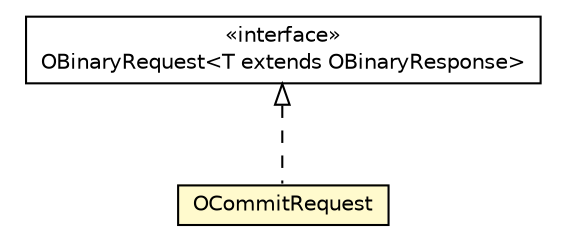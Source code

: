 #!/usr/local/bin/dot
#
# Class diagram 
# Generated by UMLGraph version R5_6-24-gf6e263 (http://www.umlgraph.org/)
#

digraph G {
	edge [fontname="Helvetica",fontsize=10,labelfontname="Helvetica",labelfontsize=10];
	node [fontname="Helvetica",fontsize=10,shape=plaintext];
	nodesep=0.25;
	ranksep=0.5;
	// com.orientechnologies.orient.client.remote.OBinaryRequest<T extends com.orientechnologies.orient.client.remote.OBinaryResponse>
	c2383888 [label=<<table title="com.orientechnologies.orient.client.remote.OBinaryRequest" border="0" cellborder="1" cellspacing="0" cellpadding="2" port="p" href="../OBinaryRequest.html">
		<tr><td><table border="0" cellspacing="0" cellpadding="1">
<tr><td align="center" balign="center"> &#171;interface&#187; </td></tr>
<tr><td align="center" balign="center"> OBinaryRequest&lt;T extends OBinaryResponse&gt; </td></tr>
		</table></td></tr>
		</table>>, URL="../OBinaryRequest.html", fontname="Helvetica", fontcolor="black", fontsize=10.0];
	// com.orientechnologies.orient.client.remote.message.OCommitRequest
	c2383945 [label=<<table title="com.orientechnologies.orient.client.remote.message.OCommitRequest" border="0" cellborder="1" cellspacing="0" cellpadding="2" port="p" bgcolor="lemonChiffon" href="./OCommitRequest.html">
		<tr><td><table border="0" cellspacing="0" cellpadding="1">
<tr><td align="center" balign="center"> OCommitRequest </td></tr>
		</table></td></tr>
		</table>>, URL="./OCommitRequest.html", fontname="Helvetica", fontcolor="black", fontsize=10.0];
	//com.orientechnologies.orient.client.remote.message.OCommitRequest implements com.orientechnologies.orient.client.remote.OBinaryRequest<T extends com.orientechnologies.orient.client.remote.OBinaryResponse>
	c2383888:p -> c2383945:p [dir=back,arrowtail=empty,style=dashed];
}

